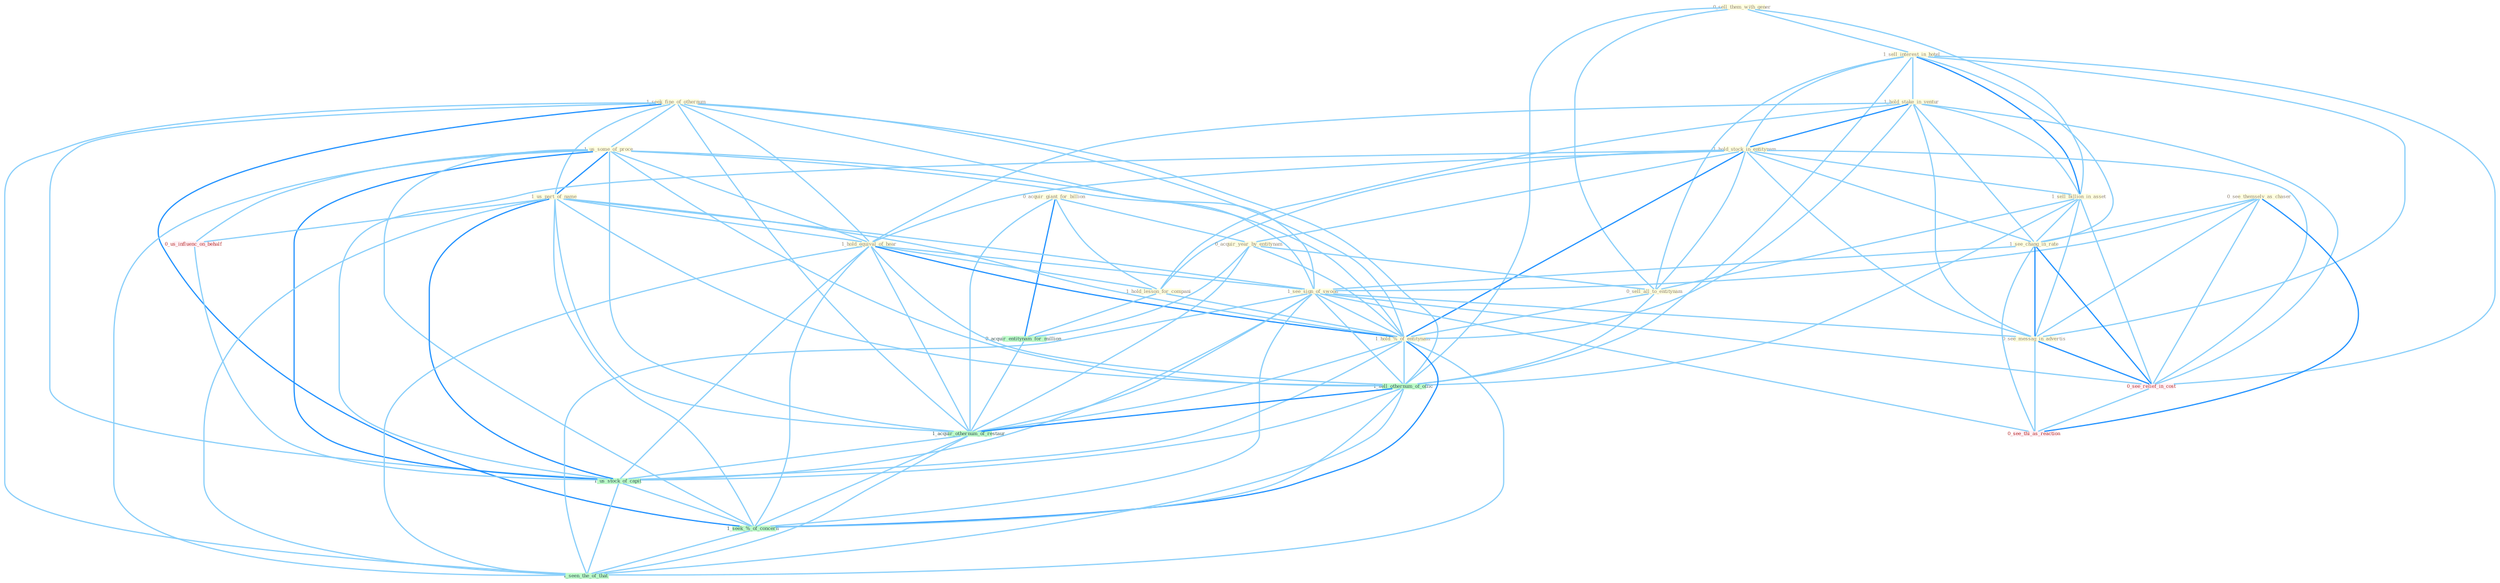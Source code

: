 Graph G{ 
    node
    [shape=polygon,style=filled,width=.5,height=.06,color="#BDFCC9",fixedsize=true,fontsize=4,
    fontcolor="#2f4f4f"];
    {node
    [color="#ffffe0", fontcolor="#8b7d6b"] "1_seek_fine_of_othernum " "1_us_some_of_proce " "0_sell_them_with_gener " "1_sell_interest_in_hotel " "1_hold_stake_in_ventur " "1_hold_stock_in_entitynam " "0_acquir_giant_for_billion " "1_sell_billion_in_asset " "0_see_themselv_as_chaser " "1_us_part_of_name " "1_hold_equival_of_hear " "1_see_chang_in_rate " "1_hold_lesson_for_compani " "1_see_sign_of_swoon " "0_acquir_year_by_entitynam " "0_sell_all_to_entitynam " "0_see_messag_in_advertis " "1_hold_%_of_entitynam "}
{node [color="#fff0f5", fontcolor="#b22222"] "0_us_influenc_on_behalf " "0_see_relief_in_cost " "0_see_thi_as_reaction "}
edge [color="#B0E2FF"];

	"1_seek_fine_of_othernum " -- "1_us_some_of_proce " [w="1", color="#87cefa" ];
	"1_seek_fine_of_othernum " -- "1_us_part_of_name " [w="1", color="#87cefa" ];
	"1_seek_fine_of_othernum " -- "1_hold_equival_of_hear " [w="1", color="#87cefa" ];
	"1_seek_fine_of_othernum " -- "1_see_sign_of_swoon " [w="1", color="#87cefa" ];
	"1_seek_fine_of_othernum " -- "1_hold_%_of_entitynam " [w="1", color="#87cefa" ];
	"1_seek_fine_of_othernum " -- "1_sell_othernum_of_offic " [w="1", color="#87cefa" ];
	"1_seek_fine_of_othernum " -- "1_acquir_othernum_of_restaur " [w="1", color="#87cefa" ];
	"1_seek_fine_of_othernum " -- "1_us_stock_of_capit " [w="1", color="#87cefa" ];
	"1_seek_fine_of_othernum " -- "1_seek_%_of_concern " [w="2", color="#1e90ff" , len=0.8];
	"1_seek_fine_of_othernum " -- "1_seen_the_of_that " [w="1", color="#87cefa" ];
	"1_us_some_of_proce " -- "1_us_part_of_name " [w="2", color="#1e90ff" , len=0.8];
	"1_us_some_of_proce " -- "1_hold_equival_of_hear " [w="1", color="#87cefa" ];
	"1_us_some_of_proce " -- "1_see_sign_of_swoon " [w="1", color="#87cefa" ];
	"1_us_some_of_proce " -- "1_hold_%_of_entitynam " [w="1", color="#87cefa" ];
	"1_us_some_of_proce " -- "1_sell_othernum_of_offic " [w="1", color="#87cefa" ];
	"1_us_some_of_proce " -- "0_us_influenc_on_behalf " [w="1", color="#87cefa" ];
	"1_us_some_of_proce " -- "1_acquir_othernum_of_restaur " [w="1", color="#87cefa" ];
	"1_us_some_of_proce " -- "1_us_stock_of_capit " [w="2", color="#1e90ff" , len=0.8];
	"1_us_some_of_proce " -- "1_seek_%_of_concern " [w="1", color="#87cefa" ];
	"1_us_some_of_proce " -- "1_seen_the_of_that " [w="1", color="#87cefa" ];
	"0_sell_them_with_gener " -- "1_sell_interest_in_hotel " [w="1", color="#87cefa" ];
	"0_sell_them_with_gener " -- "1_sell_billion_in_asset " [w="1", color="#87cefa" ];
	"0_sell_them_with_gener " -- "0_sell_all_to_entitynam " [w="1", color="#87cefa" ];
	"0_sell_them_with_gener " -- "1_sell_othernum_of_offic " [w="1", color="#87cefa" ];
	"1_sell_interest_in_hotel " -- "1_hold_stake_in_ventur " [w="1", color="#87cefa" ];
	"1_sell_interest_in_hotel " -- "1_hold_stock_in_entitynam " [w="1", color="#87cefa" ];
	"1_sell_interest_in_hotel " -- "1_sell_billion_in_asset " [w="2", color="#1e90ff" , len=0.8];
	"1_sell_interest_in_hotel " -- "1_see_chang_in_rate " [w="1", color="#87cefa" ];
	"1_sell_interest_in_hotel " -- "0_sell_all_to_entitynam " [w="1", color="#87cefa" ];
	"1_sell_interest_in_hotel " -- "0_see_messag_in_advertis " [w="1", color="#87cefa" ];
	"1_sell_interest_in_hotel " -- "1_sell_othernum_of_offic " [w="1", color="#87cefa" ];
	"1_sell_interest_in_hotel " -- "0_see_relief_in_cost " [w="1", color="#87cefa" ];
	"1_hold_stake_in_ventur " -- "1_hold_stock_in_entitynam " [w="2", color="#1e90ff" , len=0.8];
	"1_hold_stake_in_ventur " -- "1_sell_billion_in_asset " [w="1", color="#87cefa" ];
	"1_hold_stake_in_ventur " -- "1_hold_equival_of_hear " [w="1", color="#87cefa" ];
	"1_hold_stake_in_ventur " -- "1_see_chang_in_rate " [w="1", color="#87cefa" ];
	"1_hold_stake_in_ventur " -- "1_hold_lesson_for_compani " [w="1", color="#87cefa" ];
	"1_hold_stake_in_ventur " -- "0_see_messag_in_advertis " [w="1", color="#87cefa" ];
	"1_hold_stake_in_ventur " -- "1_hold_%_of_entitynam " [w="1", color="#87cefa" ];
	"1_hold_stake_in_ventur " -- "0_see_relief_in_cost " [w="1", color="#87cefa" ];
	"1_hold_stock_in_entitynam " -- "1_sell_billion_in_asset " [w="1", color="#87cefa" ];
	"1_hold_stock_in_entitynam " -- "1_hold_equival_of_hear " [w="1", color="#87cefa" ];
	"1_hold_stock_in_entitynam " -- "1_see_chang_in_rate " [w="1", color="#87cefa" ];
	"1_hold_stock_in_entitynam " -- "1_hold_lesson_for_compani " [w="1", color="#87cefa" ];
	"1_hold_stock_in_entitynam " -- "0_acquir_year_by_entitynam " [w="1", color="#87cefa" ];
	"1_hold_stock_in_entitynam " -- "0_sell_all_to_entitynam " [w="1", color="#87cefa" ];
	"1_hold_stock_in_entitynam " -- "0_see_messag_in_advertis " [w="1", color="#87cefa" ];
	"1_hold_stock_in_entitynam " -- "1_hold_%_of_entitynam " [w="2", color="#1e90ff" , len=0.8];
	"1_hold_stock_in_entitynam " -- "0_see_relief_in_cost " [w="1", color="#87cefa" ];
	"1_hold_stock_in_entitynam " -- "1_us_stock_of_capit " [w="1", color="#87cefa" ];
	"0_acquir_giant_for_billion " -- "1_hold_lesson_for_compani " [w="1", color="#87cefa" ];
	"0_acquir_giant_for_billion " -- "0_acquir_year_by_entitynam " [w="1", color="#87cefa" ];
	"0_acquir_giant_for_billion " -- "0_acquir_entitynam_for_million " [w="2", color="#1e90ff" , len=0.8];
	"0_acquir_giant_for_billion " -- "1_acquir_othernum_of_restaur " [w="1", color="#87cefa" ];
	"1_sell_billion_in_asset " -- "1_see_chang_in_rate " [w="1", color="#87cefa" ];
	"1_sell_billion_in_asset " -- "0_sell_all_to_entitynam " [w="1", color="#87cefa" ];
	"1_sell_billion_in_asset " -- "0_see_messag_in_advertis " [w="1", color="#87cefa" ];
	"1_sell_billion_in_asset " -- "1_sell_othernum_of_offic " [w="1", color="#87cefa" ];
	"1_sell_billion_in_asset " -- "0_see_relief_in_cost " [w="1", color="#87cefa" ];
	"0_see_themselv_as_chaser " -- "1_see_chang_in_rate " [w="1", color="#87cefa" ];
	"0_see_themselv_as_chaser " -- "1_see_sign_of_swoon " [w="1", color="#87cefa" ];
	"0_see_themselv_as_chaser " -- "0_see_messag_in_advertis " [w="1", color="#87cefa" ];
	"0_see_themselv_as_chaser " -- "0_see_relief_in_cost " [w="1", color="#87cefa" ];
	"0_see_themselv_as_chaser " -- "0_see_thi_as_reaction " [w="2", color="#1e90ff" , len=0.8];
	"1_us_part_of_name " -- "1_hold_equival_of_hear " [w="1", color="#87cefa" ];
	"1_us_part_of_name " -- "1_see_sign_of_swoon " [w="1", color="#87cefa" ];
	"1_us_part_of_name " -- "1_hold_%_of_entitynam " [w="1", color="#87cefa" ];
	"1_us_part_of_name " -- "1_sell_othernum_of_offic " [w="1", color="#87cefa" ];
	"1_us_part_of_name " -- "0_us_influenc_on_behalf " [w="1", color="#87cefa" ];
	"1_us_part_of_name " -- "1_acquir_othernum_of_restaur " [w="1", color="#87cefa" ];
	"1_us_part_of_name " -- "1_us_stock_of_capit " [w="2", color="#1e90ff" , len=0.8];
	"1_us_part_of_name " -- "1_seek_%_of_concern " [w="1", color="#87cefa" ];
	"1_us_part_of_name " -- "1_seen_the_of_that " [w="1", color="#87cefa" ];
	"1_hold_equival_of_hear " -- "1_hold_lesson_for_compani " [w="1", color="#87cefa" ];
	"1_hold_equival_of_hear " -- "1_see_sign_of_swoon " [w="1", color="#87cefa" ];
	"1_hold_equival_of_hear " -- "1_hold_%_of_entitynam " [w="2", color="#1e90ff" , len=0.8];
	"1_hold_equival_of_hear " -- "1_sell_othernum_of_offic " [w="1", color="#87cefa" ];
	"1_hold_equival_of_hear " -- "1_acquir_othernum_of_restaur " [w="1", color="#87cefa" ];
	"1_hold_equival_of_hear " -- "1_us_stock_of_capit " [w="1", color="#87cefa" ];
	"1_hold_equival_of_hear " -- "1_seek_%_of_concern " [w="1", color="#87cefa" ];
	"1_hold_equival_of_hear " -- "1_seen_the_of_that " [w="1", color="#87cefa" ];
	"1_see_chang_in_rate " -- "1_see_sign_of_swoon " [w="1", color="#87cefa" ];
	"1_see_chang_in_rate " -- "0_see_messag_in_advertis " [w="2", color="#1e90ff" , len=0.8];
	"1_see_chang_in_rate " -- "0_see_relief_in_cost " [w="2", color="#1e90ff" , len=0.8];
	"1_see_chang_in_rate " -- "0_see_thi_as_reaction " [w="1", color="#87cefa" ];
	"1_hold_lesson_for_compani " -- "1_hold_%_of_entitynam " [w="1", color="#87cefa" ];
	"1_hold_lesson_for_compani " -- "0_acquir_entitynam_for_million " [w="1", color="#87cefa" ];
	"1_see_sign_of_swoon " -- "0_see_messag_in_advertis " [w="1", color="#87cefa" ];
	"1_see_sign_of_swoon " -- "1_hold_%_of_entitynam " [w="1", color="#87cefa" ];
	"1_see_sign_of_swoon " -- "1_sell_othernum_of_offic " [w="1", color="#87cefa" ];
	"1_see_sign_of_swoon " -- "0_see_relief_in_cost " [w="1", color="#87cefa" ];
	"1_see_sign_of_swoon " -- "0_see_thi_as_reaction " [w="1", color="#87cefa" ];
	"1_see_sign_of_swoon " -- "1_acquir_othernum_of_restaur " [w="1", color="#87cefa" ];
	"1_see_sign_of_swoon " -- "1_us_stock_of_capit " [w="1", color="#87cefa" ];
	"1_see_sign_of_swoon " -- "1_seek_%_of_concern " [w="1", color="#87cefa" ];
	"1_see_sign_of_swoon " -- "1_seen_the_of_that " [w="1", color="#87cefa" ];
	"0_acquir_year_by_entitynam " -- "0_sell_all_to_entitynam " [w="1", color="#87cefa" ];
	"0_acquir_year_by_entitynam " -- "1_hold_%_of_entitynam " [w="1", color="#87cefa" ];
	"0_acquir_year_by_entitynam " -- "0_acquir_entitynam_for_million " [w="1", color="#87cefa" ];
	"0_acquir_year_by_entitynam " -- "1_acquir_othernum_of_restaur " [w="1", color="#87cefa" ];
	"0_sell_all_to_entitynam " -- "1_hold_%_of_entitynam " [w="1", color="#87cefa" ];
	"0_sell_all_to_entitynam " -- "1_sell_othernum_of_offic " [w="1", color="#87cefa" ];
	"0_see_messag_in_advertis " -- "0_see_relief_in_cost " [w="2", color="#1e90ff" , len=0.8];
	"0_see_messag_in_advertis " -- "0_see_thi_as_reaction " [w="1", color="#87cefa" ];
	"1_hold_%_of_entitynam " -- "1_sell_othernum_of_offic " [w="1", color="#87cefa" ];
	"1_hold_%_of_entitynam " -- "1_acquir_othernum_of_restaur " [w="1", color="#87cefa" ];
	"1_hold_%_of_entitynam " -- "1_us_stock_of_capit " [w="1", color="#87cefa" ];
	"1_hold_%_of_entitynam " -- "1_seek_%_of_concern " [w="2", color="#1e90ff" , len=0.8];
	"1_hold_%_of_entitynam " -- "1_seen_the_of_that " [w="1", color="#87cefa" ];
	"0_acquir_entitynam_for_million " -- "1_acquir_othernum_of_restaur " [w="1", color="#87cefa" ];
	"1_sell_othernum_of_offic " -- "1_acquir_othernum_of_restaur " [w="2", color="#1e90ff" , len=0.8];
	"1_sell_othernum_of_offic " -- "1_us_stock_of_capit " [w="1", color="#87cefa" ];
	"1_sell_othernum_of_offic " -- "1_seek_%_of_concern " [w="1", color="#87cefa" ];
	"1_sell_othernum_of_offic " -- "1_seen_the_of_that " [w="1", color="#87cefa" ];
	"0_us_influenc_on_behalf " -- "1_us_stock_of_capit " [w="1", color="#87cefa" ];
	"0_see_relief_in_cost " -- "0_see_thi_as_reaction " [w="1", color="#87cefa" ];
	"1_acquir_othernum_of_restaur " -- "1_us_stock_of_capit " [w="1", color="#87cefa" ];
	"1_acquir_othernum_of_restaur " -- "1_seek_%_of_concern " [w="1", color="#87cefa" ];
	"1_acquir_othernum_of_restaur " -- "1_seen_the_of_that " [w="1", color="#87cefa" ];
	"1_us_stock_of_capit " -- "1_seek_%_of_concern " [w="1", color="#87cefa" ];
	"1_us_stock_of_capit " -- "1_seen_the_of_that " [w="1", color="#87cefa" ];
	"1_seek_%_of_concern " -- "1_seen_the_of_that " [w="1", color="#87cefa" ];
}